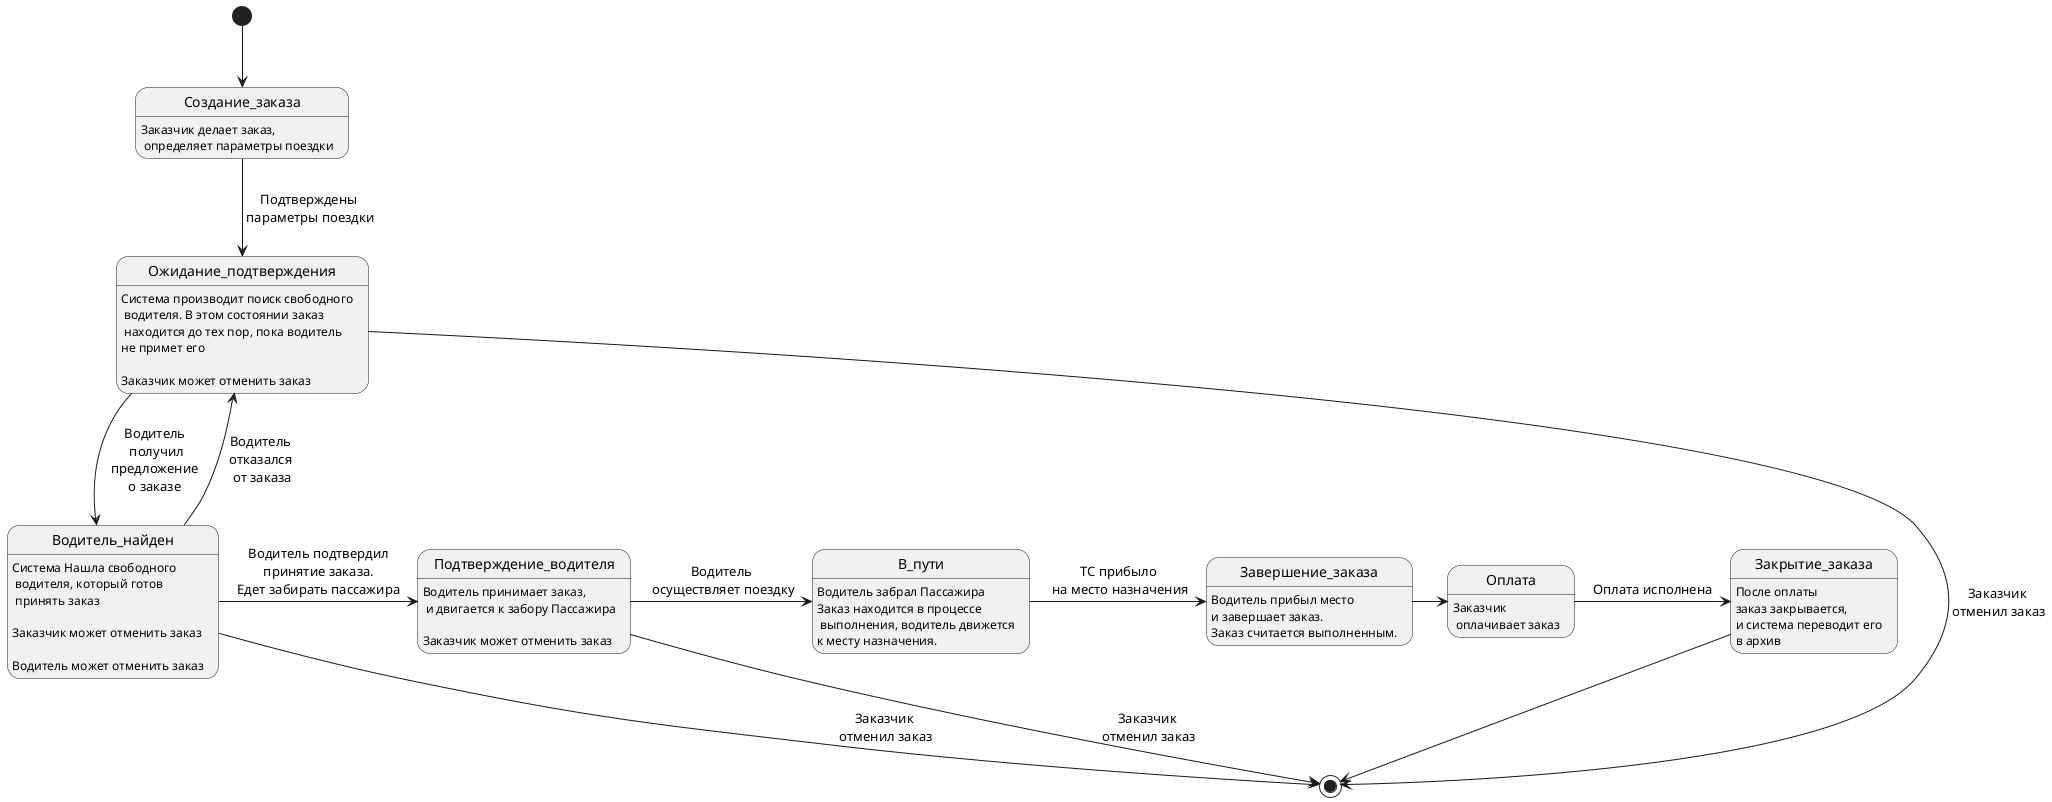 @startuml

[*] --> Создание_заказа 

Создание_заказа :  Заказчик делает заказ,\n определяет параметры поездки
Создание_заказа --> Ожидание_подтверждения : Подтверждены\n параметры поездки

Ожидание_подтверждения : Cистема производит поиск свободного\n водителя. В этом состоянии заказ\n находится до тех пор, пока водитель\nне примет его
Ожидание_подтверждения --> [*] : Заказчик\n отменил заказ
Ожидание_подтверждения : \nЗаказчик может отменить заказ
Ожидание_подтверждения -> Водитель_найден : Водитель\n получил\nпредложение\nо заказе

Водитель_найден : Система Нашла свободного\n водителя, который готов\n принять заказ
Водитель_найден : \nЗаказчик может отменить заказ
Водитель_найден : \nВодитель может отменить заказ
Водитель_найден  --> [*] : Заказчик\n отменил заказ
Водитель_найден -> Подтверждение_водителя : Водитель подтвердил\nпринятие заказа.\nЕдет забирать пассажира
Водитель_найден --> Ожидание_подтверждения : Водитель\nотказался\n от заказа

Подтверждение_водителя : Водитель принимает заказ,\n и двигается к забору Пассажира 
Подтверждение_водителя : \nЗаказчик может отменить заказ
Подтверждение_водителя  -> [*] : Заказчик\n отменил заказ
Подтверждение_водителя -> В_пути : Водитель\n осуществляет поездку

В_пути : Водитель забрал Пассажира\nЗаказ находится в процессе\n выполнения, водитель движется\nк месту назначения.
В_пути -> Завершение_заказа : ТС прибыло\n на место назначения

Завершение_заказа : Водитель прибыл место\nи завершает заказ.\nЗаказ считается выполненным.
Завершение_заказа -> Оплата 

Оплата : Заказчик\n оплачивает заказ
Оплата -> Закрытие_заказа : Оплата исполнена

Закрытие_заказа : После оплаты\nзаказ закрывается,\nи система переводит его\nв архив
Закрытие_заказа --> [*]

@enduml